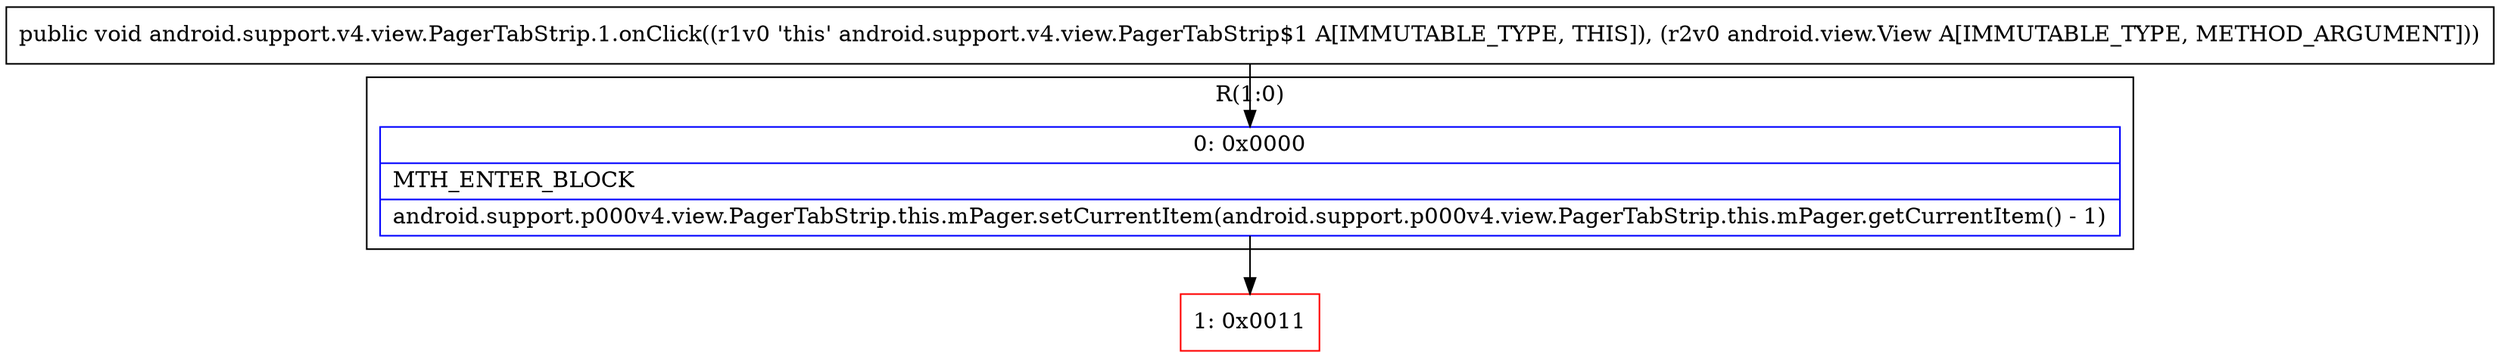 digraph "CFG forandroid.support.v4.view.PagerTabStrip.1.onClick(Landroid\/view\/View;)V" {
subgraph cluster_Region_1162419385 {
label = "R(1:0)";
node [shape=record,color=blue];
Node_0 [shape=record,label="{0\:\ 0x0000|MTH_ENTER_BLOCK\l|android.support.p000v4.view.PagerTabStrip.this.mPager.setCurrentItem(android.support.p000v4.view.PagerTabStrip.this.mPager.getCurrentItem() \- 1)\l}"];
}
Node_1 [shape=record,color=red,label="{1\:\ 0x0011}"];
MethodNode[shape=record,label="{public void android.support.v4.view.PagerTabStrip.1.onClick((r1v0 'this' android.support.v4.view.PagerTabStrip$1 A[IMMUTABLE_TYPE, THIS]), (r2v0 android.view.View A[IMMUTABLE_TYPE, METHOD_ARGUMENT])) }"];
MethodNode -> Node_0;
Node_0 -> Node_1;
}

